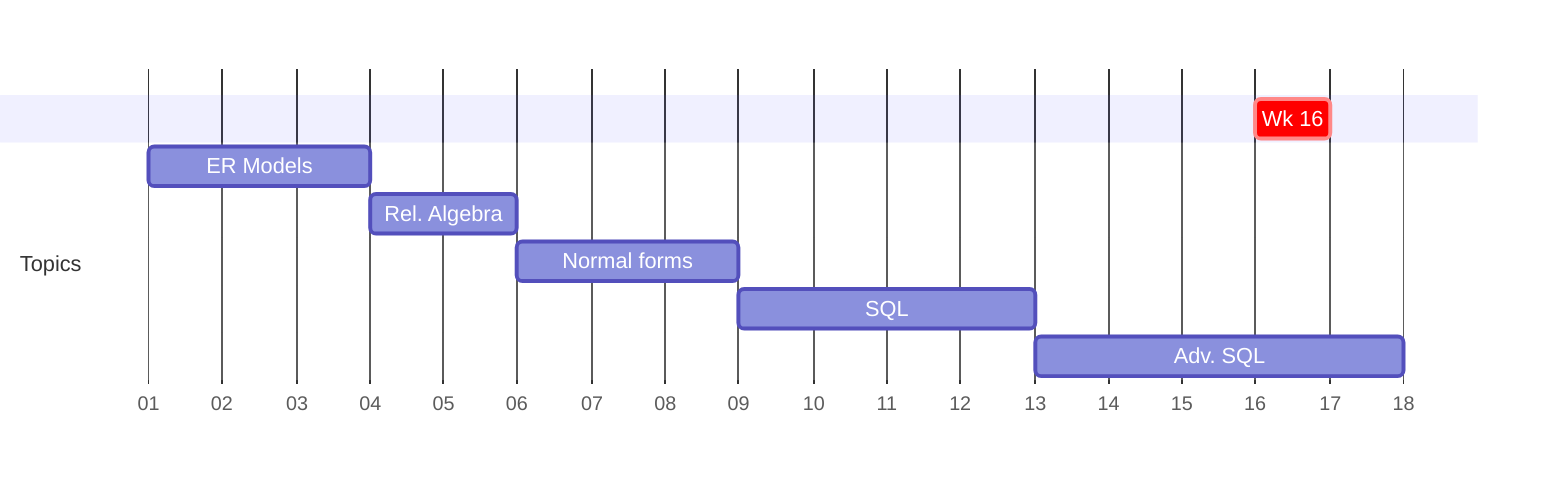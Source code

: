 gantt
        dateFormat  M/DD/YYYY
        axisFormat  %W

        section    
        Wk 16 : crit, weekblock, 4/21/2024, 1w

        section Topics
        ER Models : m1, 1/7/2024, 3w
        Rel. Algebra: m4, after m1, 2w
        Normal forms: m5, after m4, 3w
        SQL : m6, after m5, 4w
        Adv. SQL: m7, after m6, 5w